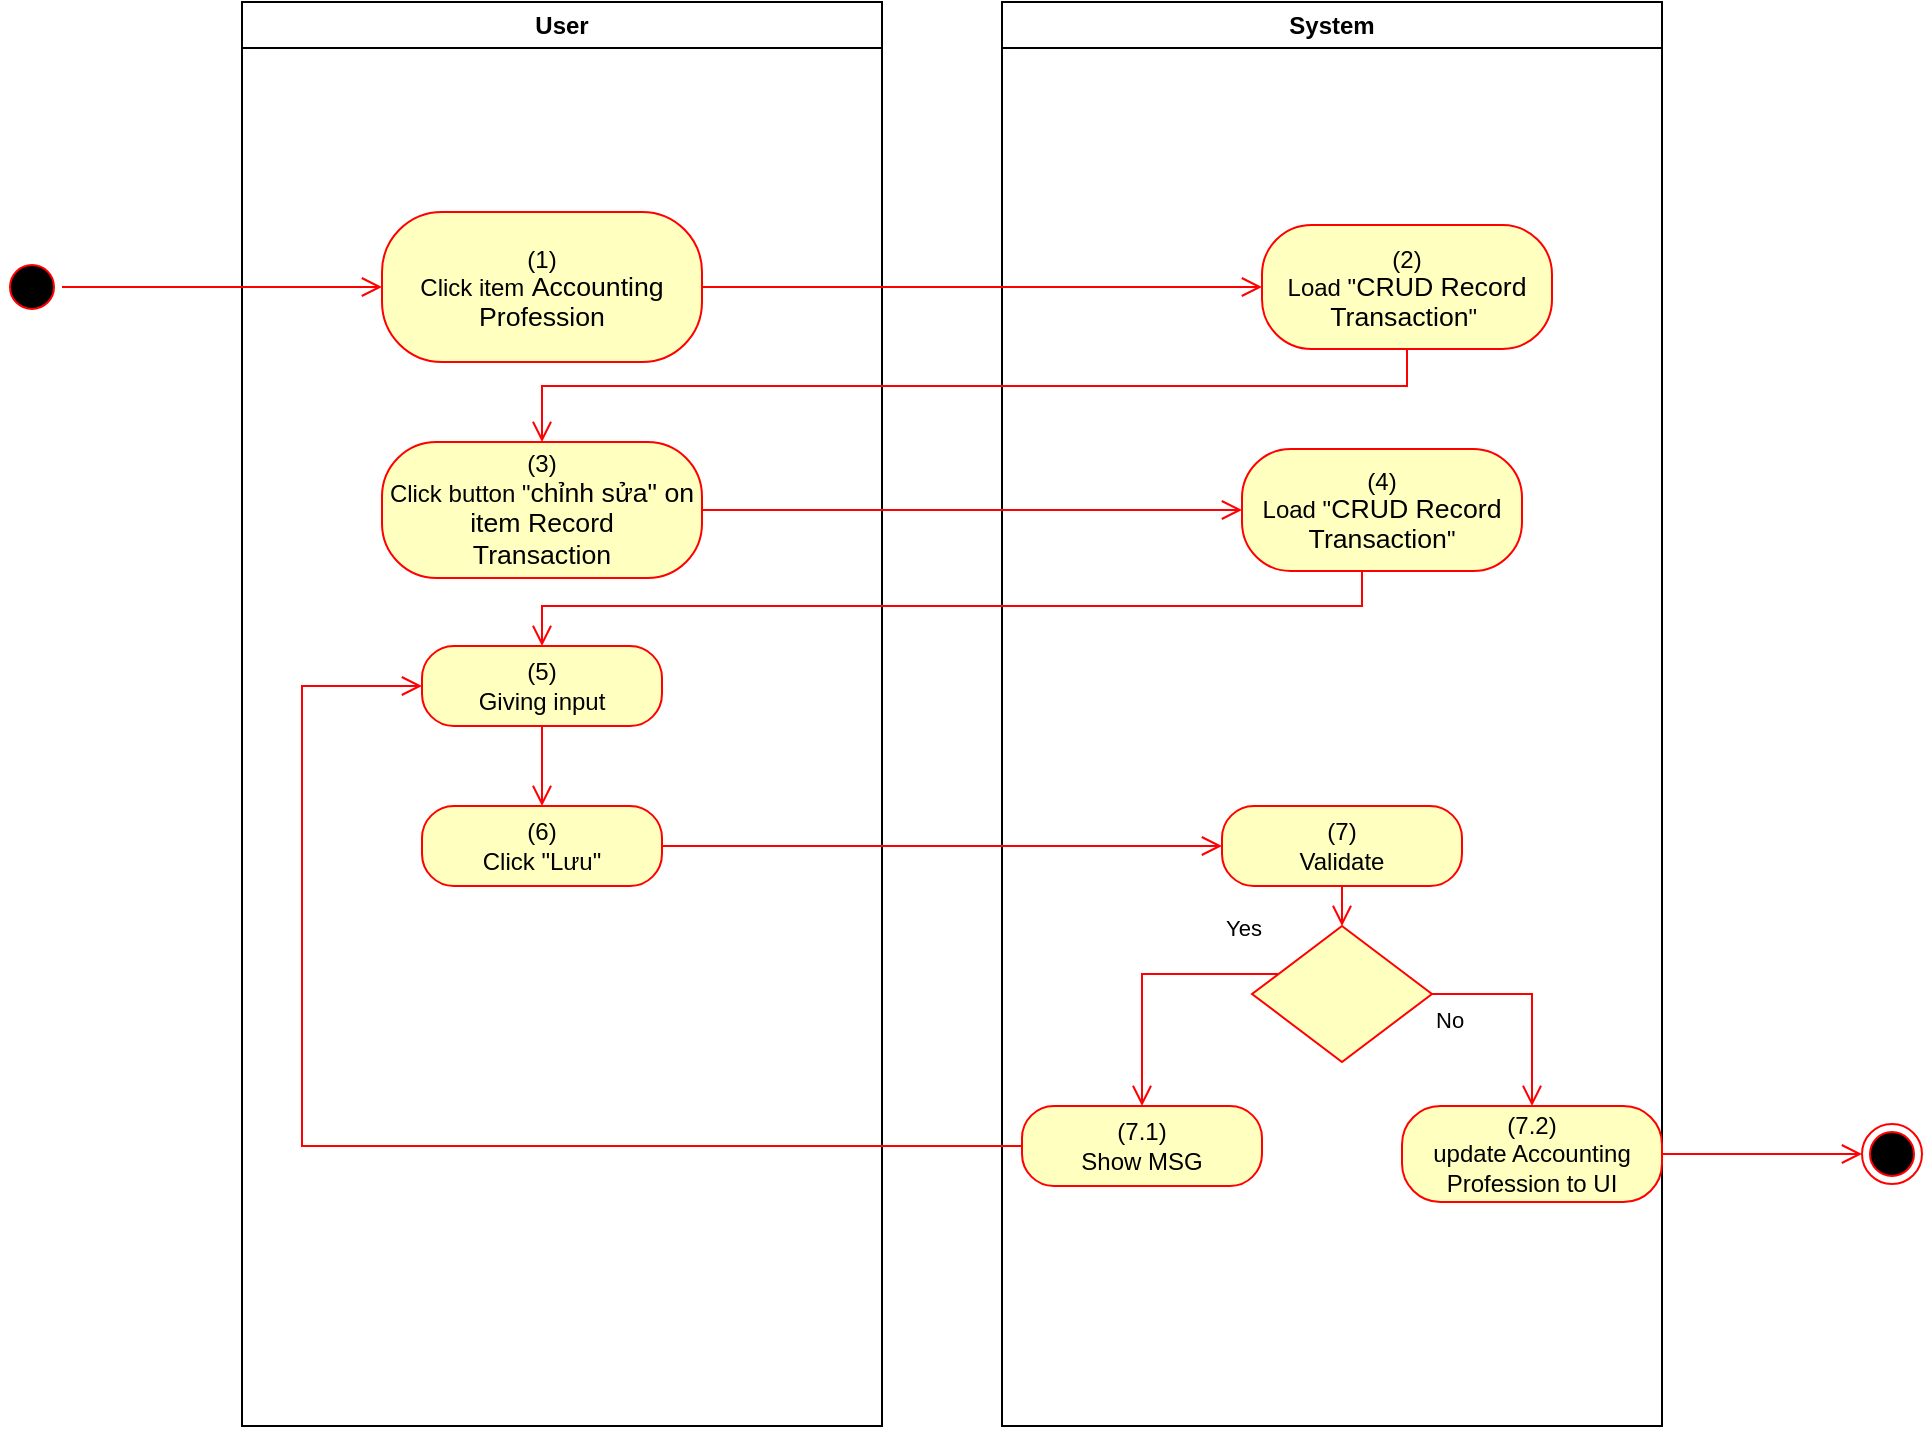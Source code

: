 <mxfile version="15.4.0" type="device"><diagram id="GxxdhrOcBaPd614W2vEb" name="Page-1"><mxGraphModel dx="1086" dy="806" grid="1" gridSize="10" guides="1" tooltips="1" connect="1" arrows="1" fold="1" page="1" pageScale="1" pageWidth="850" pageHeight="1100" math="0" shadow="0"><root><mxCell id="0"/><mxCell id="1" parent="0"/><mxCell id="iU6SrHxdLPr-vs_swHBR-1" value="User" style="swimlane;whiteSpace=wrap" vertex="1" parent="1"><mxGeometry x="140" y="128" width="320" height="712" as="geometry"><mxRectangle x="120" y="128" width="60" height="23" as="alternateBounds"/></mxGeometry></mxCell><mxCell id="iU6SrHxdLPr-vs_swHBR-2" value="&lt;span&gt;(1)&lt;/span&gt;&lt;br style=&quot;padding: 0px ; margin: 0px&quot;&gt;&lt;span&gt;Click item&lt;/span&gt;&lt;span lang=&quot;EN-GB&quot; style=&quot;font-size: 10pt ; line-height: 107% ; font-family: &amp;#34;arial&amp;#34; , sans-serif&quot;&gt;&amp;nbsp;Accounting Profession&lt;/span&gt;" style="rounded=1;whiteSpace=wrap;html=1;arcSize=40;fontColor=#000000;fillColor=#ffffc0;strokeColor=#ff0000;" vertex="1" parent="iU6SrHxdLPr-vs_swHBR-1"><mxGeometry x="70" y="105" width="160" height="75" as="geometry"/></mxCell><mxCell id="iU6SrHxdLPr-vs_swHBR-3" value="(3)&lt;br&gt;Click button &quot;&lt;span lang=&quot;EN-GB&quot; style=&quot;font-size: 10.0pt ; line-height: 107% ; font-family: &amp;#34;arial&amp;#34; , sans-serif&quot;&gt;chỉnh sửa&quot; on item&amp;nbsp;&lt;/span&gt;&lt;span style=&quot;font-family: &amp;#34;arial&amp;#34; , sans-serif ; font-size: 13.333px&quot;&gt;Record&lt;/span&gt;&lt;br style=&quot;font-family: &amp;#34;arial&amp;#34; , sans-serif ; font-size: 13.333px&quot;&gt;&lt;span style=&quot;font-family: &amp;#34;arial&amp;#34; , sans-serif ; font-size: 13.333px&quot;&gt;Transaction&lt;/span&gt;" style="rounded=1;whiteSpace=wrap;html=1;arcSize=40;fontColor=#000000;fillColor=#ffffc0;strokeColor=#ff0000;" vertex="1" parent="iU6SrHxdLPr-vs_swHBR-1"><mxGeometry x="70" y="220" width="160" height="68" as="geometry"/></mxCell><mxCell id="iU6SrHxdLPr-vs_swHBR-4" value="(6)&lt;br&gt;Click &quot;Lưu&quot;" style="rounded=1;whiteSpace=wrap;html=1;arcSize=40;fontColor=#000000;fillColor=#ffffc0;strokeColor=#ff0000;" vertex="1" parent="iU6SrHxdLPr-vs_swHBR-1"><mxGeometry x="90" y="402" width="120" height="40" as="geometry"/></mxCell><mxCell id="iU6SrHxdLPr-vs_swHBR-5" value="(5)&lt;br&gt;Giving input" style="rounded=1;whiteSpace=wrap;html=1;arcSize=40;fontColor=#000000;fillColor=#ffffc0;strokeColor=#ff0000;" vertex="1" parent="iU6SrHxdLPr-vs_swHBR-1"><mxGeometry x="90" y="322" width="120" height="40" as="geometry"/></mxCell><mxCell id="iU6SrHxdLPr-vs_swHBR-6" value="" style="edgeStyle=orthogonalEdgeStyle;html=1;verticalAlign=bottom;endArrow=open;endSize=8;strokeColor=#ff0000;rounded=0;entryX=0.5;entryY=0;entryDx=0;entryDy=0;" edge="1" parent="iU6SrHxdLPr-vs_swHBR-1" source="iU6SrHxdLPr-vs_swHBR-5" target="iU6SrHxdLPr-vs_swHBR-4"><mxGeometry relative="1" as="geometry"><mxPoint x="330" y="402" as="targetPoint"/></mxGeometry></mxCell><mxCell id="iU6SrHxdLPr-vs_swHBR-7" value="System" style="swimlane;whiteSpace=wrap;startSize=23;" vertex="1" parent="1"><mxGeometry x="520" y="128" width="330" height="712" as="geometry"/></mxCell><mxCell id="iU6SrHxdLPr-vs_swHBR-8" value="(2)&lt;br&gt;Load &quot;&lt;span lang=&quot;EN-GB&quot; style=&quot;font-size: 10.0pt ; line-height: 107% ; font-family: &amp;#34;arial&amp;#34; , sans-serif&quot;&gt;CRUD Record&lt;br/&gt;Transaction&lt;/span&gt;&quot;&amp;nbsp;" style="rounded=1;whiteSpace=wrap;html=1;arcSize=40;fontColor=#000000;fillColor=#ffffc0;strokeColor=#ff0000;" vertex="1" parent="iU6SrHxdLPr-vs_swHBR-7"><mxGeometry x="130" y="111.5" width="145" height="62" as="geometry"/></mxCell><mxCell id="iU6SrHxdLPr-vs_swHBR-9" value="(7)&lt;br&gt;Validate" style="rounded=1;whiteSpace=wrap;html=1;arcSize=40;fontColor=#000000;fillColor=#ffffc0;strokeColor=#ff0000;" vertex="1" parent="iU6SrHxdLPr-vs_swHBR-7"><mxGeometry x="110" y="402" width="120" height="40" as="geometry"/></mxCell><mxCell id="iU6SrHxdLPr-vs_swHBR-10" value="" style="edgeStyle=orthogonalEdgeStyle;html=1;verticalAlign=bottom;endArrow=open;endSize=8;strokeColor=#ff0000;rounded=0;entryX=0.5;entryY=0;entryDx=0;entryDy=0;" edge="1" parent="iU6SrHxdLPr-vs_swHBR-7" source="iU6SrHxdLPr-vs_swHBR-9" target="iU6SrHxdLPr-vs_swHBR-11"><mxGeometry relative="1" as="geometry"><mxPoint x="165" y="442" as="targetPoint"/></mxGeometry></mxCell><mxCell id="iU6SrHxdLPr-vs_swHBR-11" value="" style="rhombus;whiteSpace=wrap;html=1;fillColor=#ffffc0;strokeColor=#ff0000;" vertex="1" parent="iU6SrHxdLPr-vs_swHBR-7"><mxGeometry x="125" y="462" width="90" height="68" as="geometry"/></mxCell><mxCell id="iU6SrHxdLPr-vs_swHBR-12" value="No" style="edgeStyle=orthogonalEdgeStyle;html=1;align=left;verticalAlign=top;endArrow=open;endSize=8;strokeColor=#ff0000;rounded=0;exitX=1;exitY=0.5;exitDx=0;exitDy=0;" edge="1" parent="iU6SrHxdLPr-vs_swHBR-7" source="iU6SrHxdLPr-vs_swHBR-11" target="iU6SrHxdLPr-vs_swHBR-13"><mxGeometry x="-1" relative="1" as="geometry"><mxPoint x="170" y="552" as="targetPoint"/></mxGeometry></mxCell><mxCell id="iU6SrHxdLPr-vs_swHBR-13" value="(7.2)&lt;br&gt;update Accounting Profession to UI" style="rounded=1;whiteSpace=wrap;html=1;arcSize=40;fontColor=#000000;fillColor=#ffffc0;strokeColor=#ff0000;" vertex="1" parent="iU6SrHxdLPr-vs_swHBR-7"><mxGeometry x="200" y="552" width="130" height="48" as="geometry"/></mxCell><mxCell id="iU6SrHxdLPr-vs_swHBR-16" value="(7.1)&lt;br&gt;Show MSG" style="rounded=1;whiteSpace=wrap;html=1;arcSize=40;fontColor=#000000;fillColor=#ffffc0;strokeColor=#ff0000;" vertex="1" parent="iU6SrHxdLPr-vs_swHBR-7"><mxGeometry x="10" y="552" width="120" height="40" as="geometry"/></mxCell><mxCell id="iU6SrHxdLPr-vs_swHBR-17" value="Yes" style="edgeStyle=orthogonalEdgeStyle;html=1;align=left;verticalAlign=bottom;endArrow=open;endSize=8;strokeColor=#ff0000;rounded=0;entryX=0.5;entryY=0;entryDx=0;entryDy=0;" edge="1" parent="iU6SrHxdLPr-vs_swHBR-7" source="iU6SrHxdLPr-vs_swHBR-11" target="iU6SrHxdLPr-vs_swHBR-16"><mxGeometry x="-0.579" y="-14" relative="1" as="geometry"><mxPoint x="70" y="552" as="targetPoint"/><Array as="points"><mxPoint x="70" y="486"/></Array><mxPoint as="offset"/></mxGeometry></mxCell><mxCell id="iU6SrHxdLPr-vs_swHBR-18" value="(4)&lt;br&gt;Load &quot;&lt;span lang=&quot;EN-GB&quot; style=&quot;font-size: 10.0pt ; line-height: 107% ; font-family: &amp;#34;arial&amp;#34; , sans-serif&quot;&gt;CRUD Record&lt;br/&gt;Transaction&lt;/span&gt;&quot;" style="rounded=1;whiteSpace=wrap;html=1;arcSize=40;fontColor=#000000;fillColor=#ffffc0;strokeColor=#ff0000;" vertex="1" parent="iU6SrHxdLPr-vs_swHBR-7"><mxGeometry x="120" y="223.5" width="140" height="61" as="geometry"/></mxCell><mxCell id="iU6SrHxdLPr-vs_swHBR-19" value="" style="ellipse;html=1;shape=startState;fillColor=#000000;strokeColor=#ff0000;" vertex="1" parent="1"><mxGeometry x="20" y="255.5" width="30" height="30" as="geometry"/></mxCell><mxCell id="iU6SrHxdLPr-vs_swHBR-20" value="" style="edgeStyle=orthogonalEdgeStyle;html=1;verticalAlign=bottom;endArrow=open;endSize=8;strokeColor=#ff0000;rounded=0;entryX=0;entryY=0.5;entryDx=0;entryDy=0;" edge="1" parent="1" source="iU6SrHxdLPr-vs_swHBR-19" target="iU6SrHxdLPr-vs_swHBR-2"><mxGeometry relative="1" as="geometry"><mxPoint x="200" y="253" as="targetPoint"/></mxGeometry></mxCell><mxCell id="iU6SrHxdLPr-vs_swHBR-21" value="" style="edgeStyle=orthogonalEdgeStyle;html=1;verticalAlign=bottom;endArrow=open;endSize=8;strokeColor=#ff0000;rounded=0;entryX=0;entryY=0.5;entryDx=0;entryDy=0;" edge="1" parent="1" source="iU6SrHxdLPr-vs_swHBR-2" target="iU6SrHxdLPr-vs_swHBR-8"><mxGeometry relative="1" as="geometry"><mxPoint x="600" y="271" as="targetPoint"/></mxGeometry></mxCell><mxCell id="iU6SrHxdLPr-vs_swHBR-22" value="" style="edgeStyle=orthogonalEdgeStyle;html=1;verticalAlign=bottom;endArrow=open;endSize=8;strokeColor=#ff0000;rounded=0;entryX=0.5;entryY=0;entryDx=0;entryDy=0;" edge="1" parent="1" source="iU6SrHxdLPr-vs_swHBR-8" target="iU6SrHxdLPr-vs_swHBR-3"><mxGeometry relative="1" as="geometry"><mxPoint x="685" y="350" as="targetPoint"/><Array as="points"><mxPoint x="723" y="320"/><mxPoint x="290" y="320"/><mxPoint x="290" y="340"/></Array></mxGeometry></mxCell><mxCell id="iU6SrHxdLPr-vs_swHBR-23" value="" style="edgeStyle=orthogonalEdgeStyle;html=1;verticalAlign=bottom;endArrow=open;endSize=8;strokeColor=#ff0000;rounded=0;entryX=0;entryY=0.5;entryDx=0;entryDy=0;" edge="1" parent="1" source="iU6SrHxdLPr-vs_swHBR-4" target="iU6SrHxdLPr-vs_swHBR-9"><mxGeometry relative="1" as="geometry"><mxPoint x="280" y="570" as="targetPoint"/></mxGeometry></mxCell><mxCell id="iU6SrHxdLPr-vs_swHBR-24" value="" style="ellipse;html=1;shape=endState;fillColor=#000000;strokeColor=#ff0000;" vertex="1" parent="1"><mxGeometry x="950" y="689" width="30" height="30" as="geometry"/></mxCell><mxCell id="iU6SrHxdLPr-vs_swHBR-25" value="" style="edgeStyle=orthogonalEdgeStyle;html=1;verticalAlign=bottom;endArrow=open;endSize=8;strokeColor=#ff0000;rounded=0;exitX=1;exitY=0.5;exitDx=0;exitDy=0;entryX=0;entryY=0.5;entryDx=0;entryDy=0;" edge="1" parent="1" source="iU6SrHxdLPr-vs_swHBR-13" target="iU6SrHxdLPr-vs_swHBR-24"><mxGeometry relative="1" as="geometry"><mxPoint x="820" y="760" as="targetPoint"/><mxPoint x="845" y="785" as="sourcePoint"/></mxGeometry></mxCell><mxCell id="iU6SrHxdLPr-vs_swHBR-26" value="" style="edgeStyle=orthogonalEdgeStyle;html=1;verticalAlign=bottom;endArrow=open;endSize=8;strokeColor=#ff0000;rounded=0;entryX=0;entryY=0.5;entryDx=0;entryDy=0;" edge="1" parent="1" source="iU6SrHxdLPr-vs_swHBR-16" target="iU6SrHxdLPr-vs_swHBR-5"><mxGeometry relative="1" as="geometry"><mxPoint x="590" y="780" as="targetPoint"/><Array as="points"><mxPoint x="170" y="700"/><mxPoint x="170" y="470"/></Array></mxGeometry></mxCell><mxCell id="iU6SrHxdLPr-vs_swHBR-27" value="" style="edgeStyle=orthogonalEdgeStyle;html=1;verticalAlign=bottom;endArrow=open;endSize=8;strokeColor=#ff0000;rounded=0;entryX=0;entryY=0.5;entryDx=0;entryDy=0;" edge="1" parent="1" source="iU6SrHxdLPr-vs_swHBR-3" target="iU6SrHxdLPr-vs_swHBR-18"><mxGeometry relative="1" as="geometry"><mxPoint x="280" y="463" as="targetPoint"/></mxGeometry></mxCell><mxCell id="iU6SrHxdLPr-vs_swHBR-28" value="" style="edgeStyle=orthogonalEdgeStyle;html=1;verticalAlign=bottom;endArrow=open;endSize=8;strokeColor=#ff0000;rounded=0;entryX=0.5;entryY=0;entryDx=0;entryDy=0;" edge="1" parent="1" source="iU6SrHxdLPr-vs_swHBR-18" target="iU6SrHxdLPr-vs_swHBR-5"><mxGeometry relative="1" as="geometry"><mxPoint x="690" y="460" as="targetPoint"/><Array as="points"><mxPoint x="700" y="430"/><mxPoint x="290" y="430"/></Array></mxGeometry></mxCell></root></mxGraphModel></diagram></mxfile>